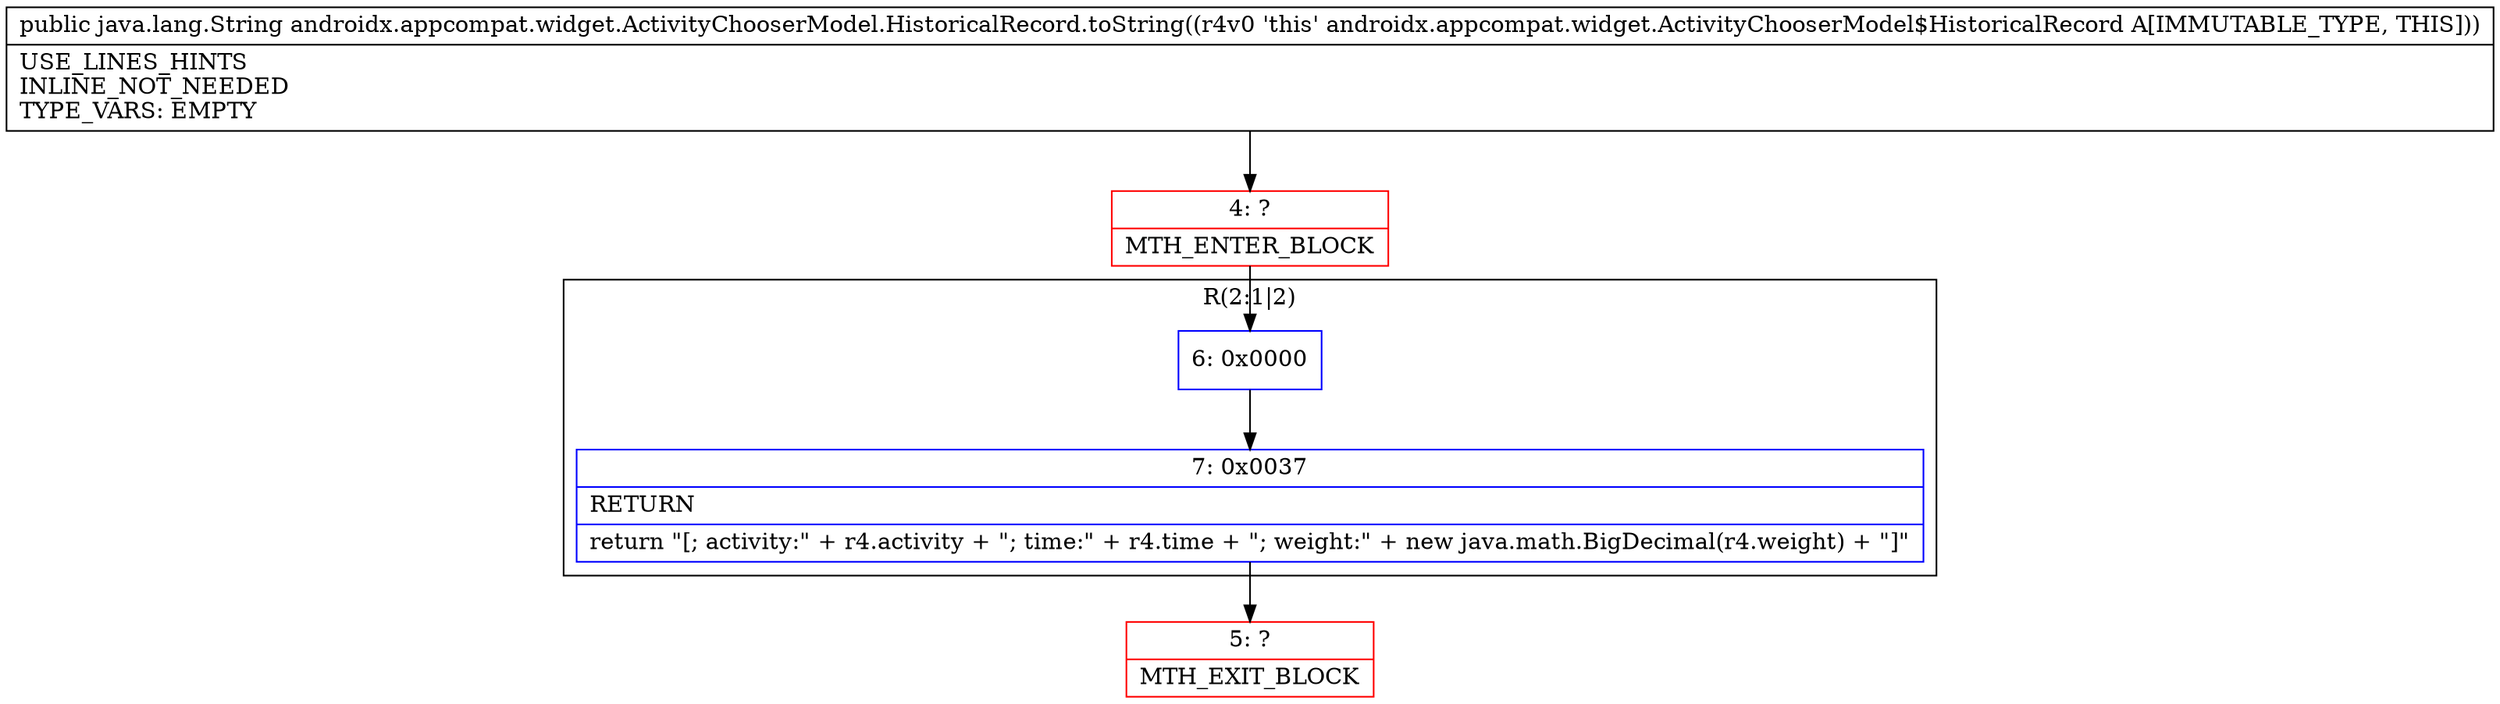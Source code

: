 digraph "CFG forandroidx.appcompat.widget.ActivityChooserModel.HistoricalRecord.toString()Ljava\/lang\/String;" {
subgraph cluster_Region_1916430294 {
label = "R(2:1|2)";
node [shape=record,color=blue];
Node_6 [shape=record,label="{6\:\ 0x0000}"];
Node_7 [shape=record,label="{7\:\ 0x0037|RETURN\l|return \"[; activity:\" + r4.activity + \"; time:\" + r4.time + \"; weight:\" + new java.math.BigDecimal(r4.weight) + \"]\"\l}"];
}
Node_4 [shape=record,color=red,label="{4\:\ ?|MTH_ENTER_BLOCK\l}"];
Node_5 [shape=record,color=red,label="{5\:\ ?|MTH_EXIT_BLOCK\l}"];
MethodNode[shape=record,label="{public java.lang.String androidx.appcompat.widget.ActivityChooserModel.HistoricalRecord.toString((r4v0 'this' androidx.appcompat.widget.ActivityChooserModel$HistoricalRecord A[IMMUTABLE_TYPE, THIS]))  | USE_LINES_HINTS\lINLINE_NOT_NEEDED\lTYPE_VARS: EMPTY\l}"];
MethodNode -> Node_4;Node_6 -> Node_7;
Node_7 -> Node_5;
Node_4 -> Node_6;
}

